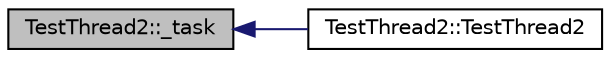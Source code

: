 digraph "TestThread2::_task"
{
 // INTERACTIVE_SVG=YES
  edge [fontname="Helvetica",fontsize="10",labelfontname="Helvetica",labelfontsize="10"];
  node [fontname="Helvetica",fontsize="10",shape=record];
  rankdir="LR";
  Node1 [label="TestThread2::_task",height=0.2,width=0.4,color="black", fillcolor="grey75", style="filled", fontcolor="black"];
  Node1 -> Node2 [dir="back",color="midnightblue",fontsize="10",style="solid",fontname="Helvetica"];
  Node2 [label="TestThread2::TestThread2",height=0.2,width=0.4,color="black", fillcolor="white", style="filled",URL="$classTestThread2.html#abc712288d99baa3e9fde3c5633f75ae3"];
}
